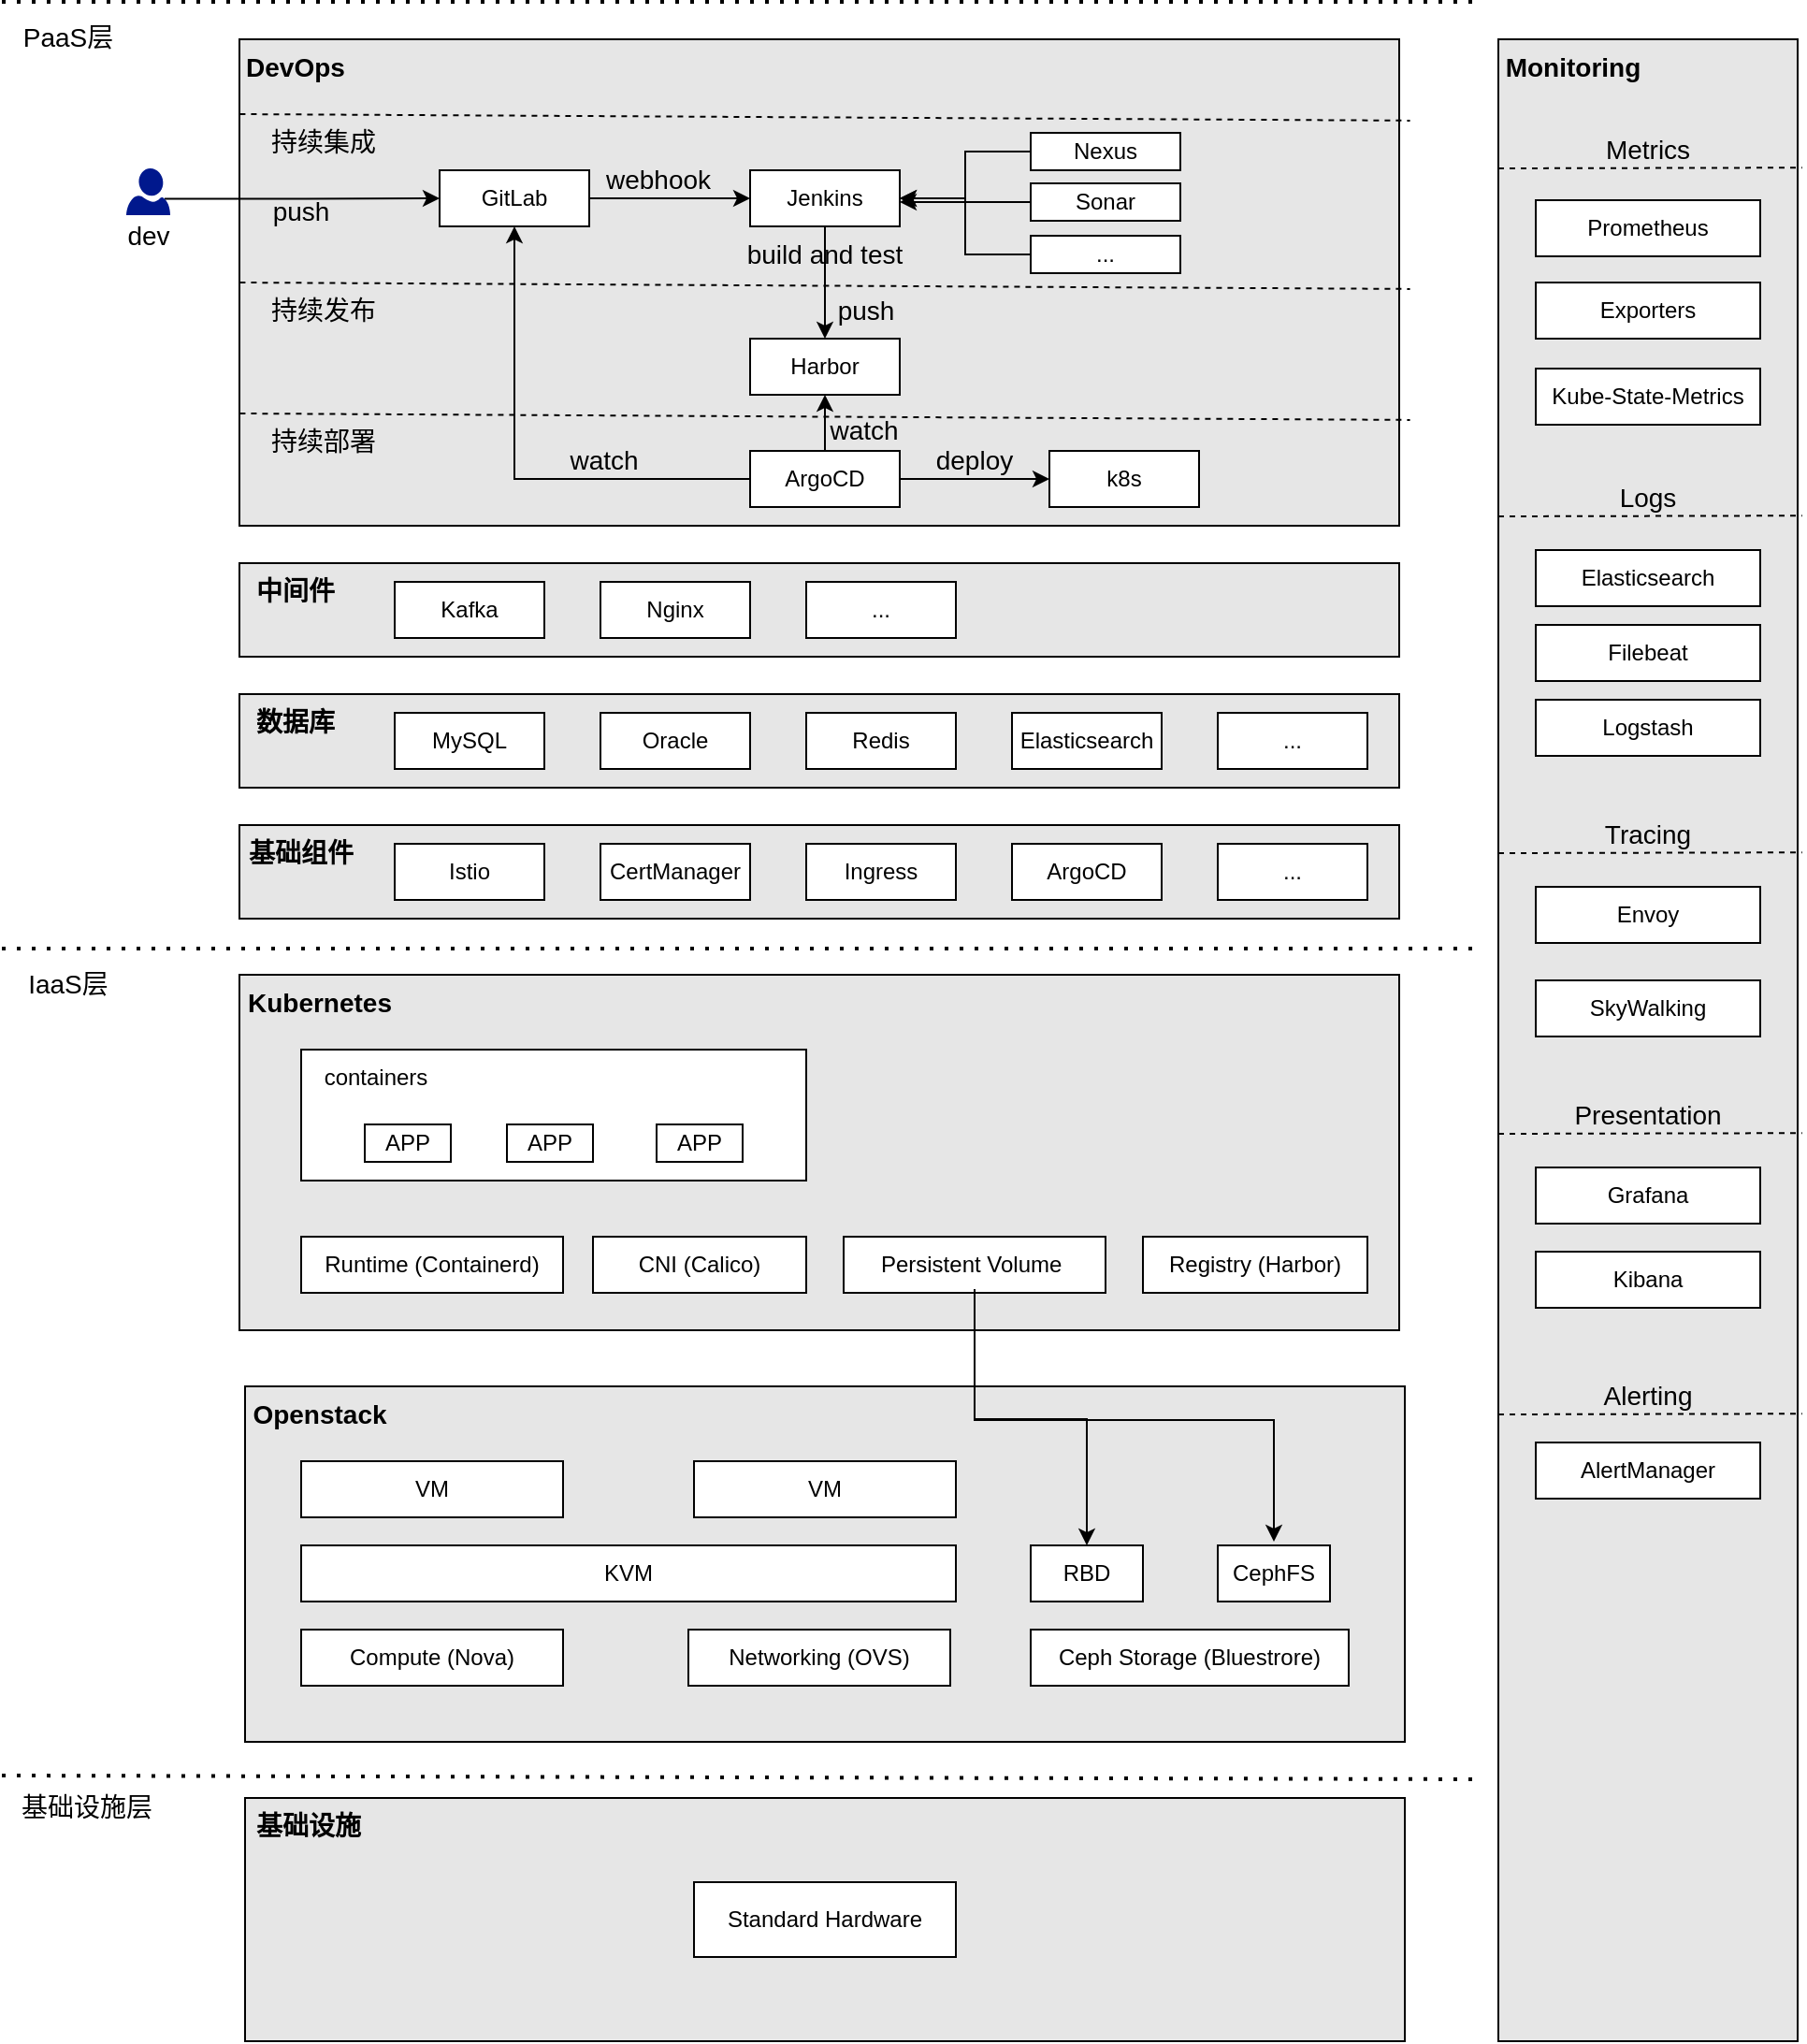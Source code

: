 <mxfile version="20.0.4" type="device"><diagram id="grqTxLV9lohiFQqySqDf" name="Page-1"><mxGraphModel dx="1205" dy="1766" grid="1" gridSize="10" guides="1" tooltips="1" connect="1" arrows="1" fold="1" page="1" pageScale="1" pageWidth="827" pageHeight="1169" math="0" shadow="0"><root><mxCell id="0"/><mxCell id="1" parent="0"/><mxCell id="h-Ls1KzMIH0Hlt-CZ5fn-1" value="" style="rounded=0;whiteSpace=wrap;html=1;fillColor=#E6E6E6;" parent="1" vertex="1"><mxGeometry x="210" y="290" width="620" height="190" as="geometry"/></mxCell><mxCell id="h-Ls1KzMIH0Hlt-CZ5fn-3" value="" style="rounded=0;whiteSpace=wrap;html=1;fillColor=#E6E6E6;" parent="1" vertex="1"><mxGeometry x="210" y="510" width="620" height="130" as="geometry"/></mxCell><mxCell id="h-Ls1KzMIH0Hlt-CZ5fn-4" value="" style="rounded=0;whiteSpace=wrap;html=1;fillColor=#E6E6E6;" parent="1" vertex="1"><mxGeometry x="207" y="70" width="620" height="190" as="geometry"/></mxCell><mxCell id="h-Ls1KzMIH0Hlt-CZ5fn-5" value="Networking (OVS)" style="rounded=0;whiteSpace=wrap;html=1;fillColor=#FFFFFF;" parent="1" vertex="1"><mxGeometry x="447" y="420" width="140" height="30" as="geometry"/></mxCell><mxCell id="h-Ls1KzMIH0Hlt-CZ5fn-6" value="Ceph Storage (Bluestrore)" style="rounded=0;whiteSpace=wrap;html=1;fillColor=#FFFFFF;" parent="1" vertex="1"><mxGeometry x="630" y="420" width="170" height="30" as="geometry"/></mxCell><mxCell id="h-Ls1KzMIH0Hlt-CZ5fn-9" value="Standard Hardware" style="rounded=0;whiteSpace=wrap;html=1;fillColor=#FFFFFF;" parent="1" vertex="1"><mxGeometry x="450" y="555" width="140" height="40" as="geometry"/></mxCell><mxCell id="h-Ls1KzMIH0Hlt-CZ5fn-12" value="Compute (Nova)" style="rounded=0;whiteSpace=wrap;html=1;fillColor=#FFFFFF;" parent="1" vertex="1"><mxGeometry x="240" y="420" width="140" height="30" as="geometry"/></mxCell><mxCell id="h-Ls1KzMIH0Hlt-CZ5fn-13" value="KVM" style="rounded=0;whiteSpace=wrap;html=1;fillColor=#FFFFFF;" parent="1" vertex="1"><mxGeometry x="240" y="375" width="350" height="30" as="geometry"/></mxCell><mxCell id="h-Ls1KzMIH0Hlt-CZ5fn-14" value="VM" style="rounded=0;whiteSpace=wrap;html=1;fillColor=#FFFFFF;" parent="1" vertex="1"><mxGeometry x="240" y="330" width="140" height="30" as="geometry"/></mxCell><mxCell id="h-Ls1KzMIH0Hlt-CZ5fn-15" value="Runtime (Containerd)" style="rounded=0;whiteSpace=wrap;html=1;fillColor=#FFFFFF;" parent="1" vertex="1"><mxGeometry x="240" y="210" width="140" height="30" as="geometry"/></mxCell><mxCell id="h-Ls1KzMIH0Hlt-CZ5fn-16" value="VM" style="rounded=0;whiteSpace=wrap;html=1;fillColor=#FFFFFF;" parent="1" vertex="1"><mxGeometry x="450" y="330" width="140" height="30" as="geometry"/></mxCell><mxCell id="h-Ls1KzMIH0Hlt-CZ5fn-19" value="CNI (Calico)" style="rounded=0;whiteSpace=wrap;html=1;fillColor=#FFFFFF;" parent="1" vertex="1"><mxGeometry x="396" y="210" width="114" height="30" as="geometry"/></mxCell><mxCell id="h-Ls1KzMIH0Hlt-CZ5fn-20" value="" style="rounded=0;whiteSpace=wrap;html=1;fillColor=#FFFFFF;" parent="1" vertex="1"><mxGeometry x="240" y="110" width="270" height="70" as="geometry"/></mxCell><mxCell id="h-Ls1KzMIH0Hlt-CZ5fn-21" value="containers" style="text;html=1;strokeColor=none;fillColor=none;align=center;verticalAlign=middle;whiteSpace=wrap;rounded=0;" parent="1" vertex="1"><mxGeometry x="250" y="110" width="60" height="30" as="geometry"/></mxCell><mxCell id="h-Ls1KzMIH0Hlt-CZ5fn-22" value="APP" style="rounded=0;whiteSpace=wrap;html=1;fillColor=#FFFFFF;" parent="1" vertex="1"><mxGeometry x="274" y="150" width="46" height="20" as="geometry"/></mxCell><mxCell id="h-Ls1KzMIH0Hlt-CZ5fn-23" value="APP" style="rounded=0;whiteSpace=wrap;html=1;fillColor=#FFFFFF;" parent="1" vertex="1"><mxGeometry x="350" y="150" width="46" height="20" as="geometry"/></mxCell><mxCell id="h-Ls1KzMIH0Hlt-CZ5fn-24" value="APP" style="rounded=0;whiteSpace=wrap;html=1;fillColor=#FFFFFF;" parent="1" vertex="1"><mxGeometry x="430" y="150" width="46" height="20" as="geometry"/></mxCell><mxCell id="h-Ls1KzMIH0Hlt-CZ5fn-48" style="edgeStyle=orthogonalEdgeStyle;rounded=0;orthogonalLoop=1;jettySize=auto;html=1;fontSize=14;" parent="1" source="h-Ls1KzMIH0Hlt-CZ5fn-25" target="h-Ls1KzMIH0Hlt-CZ5fn-46" edge="1"><mxGeometry relative="1" as="geometry"/></mxCell><mxCell id="h-Ls1KzMIH0Hlt-CZ5fn-25" value="Persistent Volume&amp;nbsp;" style="rounded=0;whiteSpace=wrap;html=1;fillColor=#FFFFFF;" parent="1" vertex="1"><mxGeometry x="530" y="210" width="140" height="30" as="geometry"/></mxCell><mxCell id="h-Ls1KzMIH0Hlt-CZ5fn-27" value="Registry (Harbor)" style="rounded=0;whiteSpace=wrap;html=1;fillColor=#FFFFFF;" parent="1" vertex="1"><mxGeometry x="690" y="210" width="120" height="30" as="geometry"/></mxCell><mxCell id="h-Ls1KzMIH0Hlt-CZ5fn-29" value="" style="rounded=0;whiteSpace=wrap;html=1;fillColor=#E6E6E6;" parent="1" vertex="1"><mxGeometry x="207" y="-10" width="620" height="50" as="geometry"/></mxCell><mxCell id="h-Ls1KzMIH0Hlt-CZ5fn-30" value="" style="rounded=0;whiteSpace=wrap;html=1;fillColor=#E6E6E6;" parent="1" vertex="1"><mxGeometry x="880" y="-430" width="160" height="1070" as="geometry"/></mxCell><mxCell id="h-Ls1KzMIH0Hlt-CZ5fn-37" value="&lt;b&gt;&lt;font style=&quot;font-size: 14px;&quot;&gt;Openstack&lt;/font&gt;&lt;/b&gt;" style="text;html=1;strokeColor=none;fillColor=none;align=center;verticalAlign=middle;whiteSpace=wrap;rounded=0;" parent="1" vertex="1"><mxGeometry x="220" y="290" width="60" height="30" as="geometry"/></mxCell><mxCell id="h-Ls1KzMIH0Hlt-CZ5fn-38" value="&lt;b&gt;&lt;font style=&quot;font-size: 14px;&quot;&gt;Kubernetes&lt;/font&gt;&lt;/b&gt;" style="text;html=1;strokeColor=none;fillColor=none;align=center;verticalAlign=middle;whiteSpace=wrap;rounded=0;" parent="1" vertex="1"><mxGeometry x="220" y="70" width="60" height="30" as="geometry"/></mxCell><mxCell id="h-Ls1KzMIH0Hlt-CZ5fn-39" value="&lt;span style=&quot;font-size: 14px;&quot;&gt;&lt;b&gt;基础组件&lt;/b&gt;&lt;/span&gt;" style="text;html=1;strokeColor=none;fillColor=none;align=center;verticalAlign=middle;whiteSpace=wrap;rounded=0;" parent="1" vertex="1"><mxGeometry x="210" y="-10" width="60" height="30" as="geometry"/></mxCell><mxCell id="h-Ls1KzMIH0Hlt-CZ5fn-40" value="" style="rounded=0;whiteSpace=wrap;html=1;fillColor=#E6E6E6;" parent="1" vertex="1"><mxGeometry x="207" y="-80" width="620" height="50" as="geometry"/></mxCell><mxCell id="h-Ls1KzMIH0Hlt-CZ5fn-41" value="&lt;span style=&quot;font-size: 14px;&quot;&gt;&lt;b&gt;数据库&lt;/b&gt;&lt;/span&gt;" style="text;html=1;strokeColor=none;fillColor=none;align=center;verticalAlign=middle;whiteSpace=wrap;rounded=0;" parent="1" vertex="1"><mxGeometry x="207" y="-80" width="60" height="30" as="geometry"/></mxCell><mxCell id="h-Ls1KzMIH0Hlt-CZ5fn-42" value="&lt;b&gt;&lt;font style=&quot;font-size: 14px;&quot;&gt;基础设施&lt;/font&gt;&lt;/b&gt;" style="text;html=1;strokeColor=none;fillColor=none;align=center;verticalAlign=middle;whiteSpace=wrap;rounded=0;" parent="1" vertex="1"><mxGeometry x="214" y="510" width="60" height="30" as="geometry"/></mxCell><mxCell id="h-Ls1KzMIH0Hlt-CZ5fn-43" value="" style="rounded=0;whiteSpace=wrap;html=1;fillColor=#E6E6E6;" parent="1" vertex="1"><mxGeometry x="207" y="-150" width="620" height="50" as="geometry"/></mxCell><mxCell id="h-Ls1KzMIH0Hlt-CZ5fn-44" value="&lt;span style=&quot;font-size: 14px;&quot;&gt;&lt;b&gt;中间件&lt;/b&gt;&lt;/span&gt;" style="text;html=1;strokeColor=none;fillColor=none;align=center;verticalAlign=middle;whiteSpace=wrap;rounded=0;" parent="1" vertex="1"><mxGeometry x="207" y="-150" width="60" height="30" as="geometry"/></mxCell><mxCell id="h-Ls1KzMIH0Hlt-CZ5fn-46" value="RBD" style="rounded=0;whiteSpace=wrap;html=1;fillColor=#FFFFFF;" parent="1" vertex="1"><mxGeometry x="630" y="375" width="60" height="30" as="geometry"/></mxCell><mxCell id="h-Ls1KzMIH0Hlt-CZ5fn-47" value="CephFS" style="rounded=0;whiteSpace=wrap;html=1;fillColor=#FFFFFF;" parent="1" vertex="1"><mxGeometry x="730" y="375" width="60" height="30" as="geometry"/></mxCell><mxCell id="h-Ls1KzMIH0Hlt-CZ5fn-51" value="" style="endArrow=classic;html=1;rounded=0;fontSize=14;entryX=0.5;entryY=0;entryDx=0;entryDy=0;" parent="1" edge="1"><mxGeometry width="50" height="50" relative="1" as="geometry"><mxPoint x="600" y="238" as="sourcePoint"/><mxPoint x="760" y="373" as="targetPoint"/><Array as="points"><mxPoint x="600" y="308"/><mxPoint x="760" y="308"/></Array></mxGeometry></mxCell><mxCell id="h-Ls1KzMIH0Hlt-CZ5fn-53" value="&lt;b&gt;&lt;font style=&quot;font-size: 14px;&quot;&gt;Monitoring&lt;/font&gt;&lt;/b&gt;" style="text;html=1;strokeColor=none;fillColor=none;align=center;verticalAlign=middle;whiteSpace=wrap;rounded=0;" parent="1" vertex="1"><mxGeometry x="890" y="-430" width="60" height="30" as="geometry"/></mxCell><mxCell id="h-Ls1KzMIH0Hlt-CZ5fn-54" value="Prometheus" style="rounded=0;whiteSpace=wrap;html=1;fillColor=#FFFFFF;" parent="1" vertex="1"><mxGeometry x="900" y="-344" width="120" height="30" as="geometry"/></mxCell><mxCell id="h-Ls1KzMIH0Hlt-CZ5fn-55" value="Elasticsearch" style="rounded=0;whiteSpace=wrap;html=1;fillColor=#FFFFFF;" parent="1" vertex="1"><mxGeometry x="900" y="-157" width="120" height="30" as="geometry"/></mxCell><mxCell id="h-Ls1KzMIH0Hlt-CZ5fn-56" value="Envoy" style="rounded=0;whiteSpace=wrap;html=1;fillColor=#FFFFFF;" parent="1" vertex="1"><mxGeometry x="900" y="23" width="120" height="30" as="geometry"/></mxCell><mxCell id="h-Ls1KzMIH0Hlt-CZ5fn-57" value="MySQL" style="rounded=0;whiteSpace=wrap;html=1;fillColor=#FFFFFF;" parent="1" vertex="1"><mxGeometry x="290" y="-70" width="80" height="30" as="geometry"/></mxCell><mxCell id="h-Ls1KzMIH0Hlt-CZ5fn-58" value="Oracle" style="rounded=0;whiteSpace=wrap;html=1;fillColor=#FFFFFF;" parent="1" vertex="1"><mxGeometry x="400" y="-70" width="80" height="30" as="geometry"/></mxCell><mxCell id="h-Ls1KzMIH0Hlt-CZ5fn-59" value="Redis" style="rounded=0;whiteSpace=wrap;html=1;fillColor=#FFFFFF;" parent="1" vertex="1"><mxGeometry x="510" y="-70" width="80" height="30" as="geometry"/></mxCell><mxCell id="h-Ls1KzMIH0Hlt-CZ5fn-60" value="Elasticsearch" style="rounded=0;whiteSpace=wrap;html=1;fillColor=#FFFFFF;" parent="1" vertex="1"><mxGeometry x="620" y="-70" width="80" height="30" as="geometry"/></mxCell><mxCell id="h-Ls1KzMIH0Hlt-CZ5fn-61" value="Istio" style="rounded=0;whiteSpace=wrap;html=1;fillColor=#FFFFFF;" parent="1" vertex="1"><mxGeometry x="290" width="80" height="30" as="geometry"/></mxCell><mxCell id="h-Ls1KzMIH0Hlt-CZ5fn-62" value="CertManager" style="rounded=0;whiteSpace=wrap;html=1;fillColor=#FFFFFF;" parent="1" vertex="1"><mxGeometry x="400" width="80" height="30" as="geometry"/></mxCell><mxCell id="h-Ls1KzMIH0Hlt-CZ5fn-63" value="Ingress" style="rounded=0;whiteSpace=wrap;html=1;fillColor=#FFFFFF;" parent="1" vertex="1"><mxGeometry x="510" width="80" height="30" as="geometry"/></mxCell><mxCell id="h-Ls1KzMIH0Hlt-CZ5fn-65" value="ArgoCD" style="rounded=0;whiteSpace=wrap;html=1;fillColor=#FFFFFF;" parent="1" vertex="1"><mxGeometry x="620" width="80" height="30" as="geometry"/></mxCell><mxCell id="h-Ls1KzMIH0Hlt-CZ5fn-66" value="Kafka" style="rounded=0;whiteSpace=wrap;html=1;fillColor=#FFFFFF;" parent="1" vertex="1"><mxGeometry x="290" y="-140" width="80" height="30" as="geometry"/></mxCell><mxCell id="h-Ls1KzMIH0Hlt-CZ5fn-67" value="Nginx" style="rounded=0;whiteSpace=wrap;html=1;fillColor=#FFFFFF;" parent="1" vertex="1"><mxGeometry x="400" y="-140" width="80" height="30" as="geometry"/></mxCell><mxCell id="h-Ls1KzMIH0Hlt-CZ5fn-68" value="..." style="rounded=0;whiteSpace=wrap;html=1;fillColor=#FFFFFF;" parent="1" vertex="1"><mxGeometry x="510" y="-140" width="80" height="30" as="geometry"/></mxCell><mxCell id="h-Ls1KzMIH0Hlt-CZ5fn-69" value="..." style="rounded=0;whiteSpace=wrap;html=1;fillColor=#FFFFFF;" parent="1" vertex="1"><mxGeometry x="730" width="80" height="30" as="geometry"/></mxCell><mxCell id="h-Ls1KzMIH0Hlt-CZ5fn-70" value="" style="endArrow=none;dashed=1;html=1;dashPattern=1 3;strokeWidth=2;rounded=0;fontSize=14;" parent="1" edge="1"><mxGeometry width="50" height="50" relative="1" as="geometry"><mxPoint x="80" y="498" as="sourcePoint"/><mxPoint x="870" y="500" as="targetPoint"/></mxGeometry></mxCell><mxCell id="h-Ls1KzMIH0Hlt-CZ5fn-71" value="" style="endArrow=none;dashed=1;html=1;dashPattern=1 3;strokeWidth=2;rounded=0;fontSize=14;" parent="1" edge="1"><mxGeometry width="50" height="50" relative="1" as="geometry"><mxPoint x="80" y="56" as="sourcePoint"/><mxPoint x="870" y="56" as="targetPoint"/></mxGeometry></mxCell><mxCell id="h-Ls1KzMIH0Hlt-CZ5fn-72" value="基础设施层" style="text;html=1;align=center;verticalAlign=middle;resizable=0;points=[];autosize=1;strokeColor=none;fillColor=none;fontSize=14;" parent="1" vertex="1"><mxGeometry x="80" y="500" width="90" height="30" as="geometry"/></mxCell><mxCell id="h-Ls1KzMIH0Hlt-CZ5fn-73" value="IaaS层" style="text;html=1;align=center;verticalAlign=middle;resizable=0;points=[];autosize=1;strokeColor=none;fillColor=none;fontSize=14;" parent="1" vertex="1"><mxGeometry x="80" y="60" width="70" height="30" as="geometry"/></mxCell><mxCell id="h-Ls1KzMIH0Hlt-CZ5fn-81" value="" style="endArrow=none;dashed=1;html=1;rounded=0;fontSize=14;entryX=1.015;entryY=0.078;entryDx=0;entryDy=0;entryPerimeter=0;" parent="1" edge="1"><mxGeometry width="50" height="50" relative="1" as="geometry"><mxPoint x="880" y="-361" as="sourcePoint"/><mxPoint x="1042.4" y="-361.38" as="targetPoint"/></mxGeometry></mxCell><mxCell id="h-Ls1KzMIH0Hlt-CZ5fn-82" value="Metrics" style="text;html=1;strokeColor=none;fillColor=none;align=center;verticalAlign=middle;whiteSpace=wrap;rounded=0;fontSize=14;" parent="1" vertex="1"><mxGeometry x="930" y="-386" width="60" height="30" as="geometry"/></mxCell><mxCell id="h-Ls1KzMIH0Hlt-CZ5fn-85" value="" style="endArrow=none;dashed=1;html=1;rounded=0;fontSize=14;entryX=1.015;entryY=0.078;entryDx=0;entryDy=0;entryPerimeter=0;" parent="1" edge="1"><mxGeometry width="50" height="50" relative="1" as="geometry"><mxPoint x="880" y="-175" as="sourcePoint"/><mxPoint x="1042.4" y="-175.38" as="targetPoint"/></mxGeometry></mxCell><mxCell id="h-Ls1KzMIH0Hlt-CZ5fn-86" value="Logs" style="text;html=1;strokeColor=none;fillColor=none;align=center;verticalAlign=middle;whiteSpace=wrap;rounded=0;fontSize=14;" parent="1" vertex="1"><mxGeometry x="930" y="-200" width="60" height="30" as="geometry"/></mxCell><mxCell id="h-Ls1KzMIH0Hlt-CZ5fn-87" value="Filebeat" style="rounded=0;whiteSpace=wrap;html=1;fillColor=#FFFFFF;" parent="1" vertex="1"><mxGeometry x="900" y="-117" width="120" height="30" as="geometry"/></mxCell><mxCell id="h-Ls1KzMIH0Hlt-CZ5fn-89" value="Logstash" style="rounded=0;whiteSpace=wrap;html=1;fillColor=#FFFFFF;" parent="1" vertex="1"><mxGeometry x="900" y="-77" width="120" height="30" as="geometry"/></mxCell><mxCell id="h-Ls1KzMIH0Hlt-CZ5fn-90" value="" style="endArrow=none;dashed=1;html=1;rounded=0;fontSize=14;entryX=1.015;entryY=0.078;entryDx=0;entryDy=0;entryPerimeter=0;" parent="1" edge="1"><mxGeometry width="50" height="50" relative="1" as="geometry"><mxPoint x="880" y="5" as="sourcePoint"/><mxPoint x="1042.4" y="4.62" as="targetPoint"/></mxGeometry></mxCell><mxCell id="h-Ls1KzMIH0Hlt-CZ5fn-91" value="Tracing" style="text;html=1;strokeColor=none;fillColor=none;align=center;verticalAlign=middle;whiteSpace=wrap;rounded=0;fontSize=14;" parent="1" vertex="1"><mxGeometry x="930" y="-20" width="60" height="30" as="geometry"/></mxCell><mxCell id="h-Ls1KzMIH0Hlt-CZ5fn-92" value="SkyWalking" style="rounded=0;whiteSpace=wrap;html=1;fillColor=#FFFFFF;" parent="1" vertex="1"><mxGeometry x="900" y="73" width="120" height="30" as="geometry"/></mxCell><mxCell id="h-Ls1KzMIH0Hlt-CZ5fn-97" value="" style="endArrow=none;dashed=1;html=1;rounded=0;fontSize=14;entryX=1.015;entryY=0.078;entryDx=0;entryDy=0;entryPerimeter=0;" parent="1" edge="1"><mxGeometry width="50" height="50" relative="1" as="geometry"><mxPoint x="880" y="155" as="sourcePoint"/><mxPoint x="1042.4" y="154.62" as="targetPoint"/></mxGeometry></mxCell><mxCell id="h-Ls1KzMIH0Hlt-CZ5fn-98" value="Presentation" style="text;html=1;strokeColor=none;fillColor=none;align=center;verticalAlign=middle;whiteSpace=wrap;rounded=0;fontSize=14;" parent="1" vertex="1"><mxGeometry x="930" y="130" width="60" height="30" as="geometry"/></mxCell><mxCell id="h-Ls1KzMIH0Hlt-CZ5fn-99" value="Grafana" style="rounded=0;whiteSpace=wrap;html=1;fillColor=#FFFFFF;" parent="1" vertex="1"><mxGeometry x="900" y="173" width="120" height="30" as="geometry"/></mxCell><mxCell id="h-Ls1KzMIH0Hlt-CZ5fn-100" value="Kibana" style="rounded=0;whiteSpace=wrap;html=1;fillColor=#FFFFFF;" parent="1" vertex="1"><mxGeometry x="900" y="218" width="120" height="30" as="geometry"/></mxCell><mxCell id="h-Ls1KzMIH0Hlt-CZ5fn-101" value="" style="rounded=0;whiteSpace=wrap;html=1;fillColor=#E6E6E6;" parent="1" vertex="1"><mxGeometry x="207" y="-430" width="620" height="260" as="geometry"/></mxCell><mxCell id="h-Ls1KzMIH0Hlt-CZ5fn-122" style="edgeStyle=orthogonalEdgeStyle;rounded=0;orthogonalLoop=1;jettySize=auto;html=1;entryX=0;entryY=0.5;entryDx=0;entryDy=0;fontSize=14;" parent="1" source="h-Ls1KzMIH0Hlt-CZ5fn-103" target="h-Ls1KzMIH0Hlt-CZ5fn-104" edge="1"><mxGeometry relative="1" as="geometry"/></mxCell><mxCell id="h-Ls1KzMIH0Hlt-CZ5fn-103" value="GitLab" style="rounded=0;whiteSpace=wrap;html=1;fillColor=#FFFFFF;" parent="1" vertex="1"><mxGeometry x="314" y="-360" width="80" height="30" as="geometry"/></mxCell><mxCell id="h-Ls1KzMIH0Hlt-CZ5fn-125" style="edgeStyle=orthogonalEdgeStyle;rounded=0;orthogonalLoop=1;jettySize=auto;html=1;fontSize=14;" parent="1" source="h-Ls1KzMIH0Hlt-CZ5fn-104" target="h-Ls1KzMIH0Hlt-CZ5fn-123" edge="1"><mxGeometry relative="1" as="geometry"/></mxCell><mxCell id="h-Ls1KzMIH0Hlt-CZ5fn-104" value="Jenkins" style="rounded=0;whiteSpace=wrap;html=1;fillColor=#FFFFFF;" parent="1" vertex="1"><mxGeometry x="480" y="-360" width="80" height="30" as="geometry"/></mxCell><mxCell id="h-Ls1KzMIH0Hlt-CZ5fn-123" value="Harbor" style="rounded=0;whiteSpace=wrap;html=1;fillColor=#FFFFFF;" parent="1" vertex="1"><mxGeometry x="480" y="-270" width="80" height="30" as="geometry"/></mxCell><mxCell id="h-Ls1KzMIH0Hlt-CZ5fn-129" style="edgeStyle=orthogonalEdgeStyle;rounded=0;orthogonalLoop=1;jettySize=auto;html=1;fontSize=14;" parent="1" source="h-Ls1KzMIH0Hlt-CZ5fn-126" target="h-Ls1KzMIH0Hlt-CZ5fn-128" edge="1"><mxGeometry relative="1" as="geometry"/></mxCell><mxCell id="h-Ls1KzMIH0Hlt-CZ5fn-139" style="edgeStyle=orthogonalEdgeStyle;rounded=0;orthogonalLoop=1;jettySize=auto;html=1;entryX=0.5;entryY=1;entryDx=0;entryDy=0;fontSize=14;" parent="1" source="h-Ls1KzMIH0Hlt-CZ5fn-126" target="h-Ls1KzMIH0Hlt-CZ5fn-103" edge="1"><mxGeometry relative="1" as="geometry"/></mxCell><mxCell id="h-Ls1KzMIH0Hlt-CZ5fn-141" style="edgeStyle=orthogonalEdgeStyle;rounded=0;orthogonalLoop=1;jettySize=auto;html=1;entryX=0.5;entryY=1;entryDx=0;entryDy=0;fontSize=14;" parent="1" source="h-Ls1KzMIH0Hlt-CZ5fn-126" target="h-Ls1KzMIH0Hlt-CZ5fn-123" edge="1"><mxGeometry relative="1" as="geometry"/></mxCell><mxCell id="h-Ls1KzMIH0Hlt-CZ5fn-126" value="ArgoCD" style="rounded=0;whiteSpace=wrap;html=1;fillColor=#FFFFFF;" parent="1" vertex="1"><mxGeometry x="480" y="-210" width="80" height="30" as="geometry"/></mxCell><mxCell id="h-Ls1KzMIH0Hlt-CZ5fn-128" value="k8s" style="rounded=0;whiteSpace=wrap;html=1;fillColor=#FFFFFF;" parent="1" vertex="1"><mxGeometry x="640" y="-210" width="80" height="30" as="geometry"/></mxCell><mxCell id="h-Ls1KzMIH0Hlt-CZ5fn-130" value="build and test" style="text;html=1;strokeColor=none;fillColor=none;align=center;verticalAlign=middle;whiteSpace=wrap;rounded=0;fontSize=14;" parent="1" vertex="1"><mxGeometry x="475" y="-330" width="90" height="30" as="geometry"/></mxCell><mxCell id="h-Ls1KzMIH0Hlt-CZ5fn-131" value="push" style="text;html=1;strokeColor=none;fillColor=none;align=center;verticalAlign=middle;whiteSpace=wrap;rounded=0;fontSize=14;" parent="1" vertex="1"><mxGeometry x="497" y="-300" width="90" height="30" as="geometry"/></mxCell><mxCell id="h-Ls1KzMIH0Hlt-CZ5fn-134" value="持续集成" style="text;html=1;strokeColor=none;fillColor=none;align=center;verticalAlign=middle;whiteSpace=wrap;rounded=0;fontSize=14;" parent="1" vertex="1"><mxGeometry x="207" y="-390" width="90" height="30" as="geometry"/></mxCell><mxCell id="h-Ls1KzMIH0Hlt-CZ5fn-135" value="" style="endArrow=none;dashed=1;html=1;rounded=0;fontSize=14;exitX=-0.003;exitY=0.119;exitDx=0;exitDy=0;exitPerimeter=0;entryX=1.006;entryY=0.134;entryDx=0;entryDy=0;entryPerimeter=0;" parent="1" edge="1"><mxGeometry width="50" height="50" relative="1" as="geometry"><mxPoint x="207.21" y="-300.0" as="sourcePoint"/><mxPoint x="832.79" y="-296.55" as="targetPoint"/></mxGeometry></mxCell><mxCell id="h-Ls1KzMIH0Hlt-CZ5fn-136" value="持续发布" style="text;html=1;strokeColor=none;fillColor=none;align=center;verticalAlign=middle;whiteSpace=wrap;rounded=0;fontSize=14;" parent="1" vertex="1"><mxGeometry x="207" y="-300" width="90" height="30" as="geometry"/></mxCell><mxCell id="h-Ls1KzMIH0Hlt-CZ5fn-137" value="" style="endArrow=none;dashed=1;html=1;rounded=0;fontSize=14;exitX=-0.003;exitY=0.119;exitDx=0;exitDy=0;exitPerimeter=0;entryX=1.006;entryY=0.134;entryDx=0;entryDy=0;entryPerimeter=0;" parent="1" edge="1"><mxGeometry width="50" height="50" relative="1" as="geometry"><mxPoint x="207.21" y="-230" as="sourcePoint"/><mxPoint x="832.79" y="-226.55" as="targetPoint"/></mxGeometry></mxCell><mxCell id="h-Ls1KzMIH0Hlt-CZ5fn-138" value="持续部署" style="text;html=1;strokeColor=none;fillColor=none;align=center;verticalAlign=middle;whiteSpace=wrap;rounded=0;fontSize=14;" parent="1" vertex="1"><mxGeometry x="207" y="-230" width="90" height="30" as="geometry"/></mxCell><mxCell id="h-Ls1KzMIH0Hlt-CZ5fn-140" value="watch" style="text;html=1;strokeColor=none;fillColor=none;align=center;verticalAlign=middle;whiteSpace=wrap;rounded=0;fontSize=14;" parent="1" vertex="1"><mxGeometry x="357" y="-220" width="90" height="30" as="geometry"/></mxCell><mxCell id="h-Ls1KzMIH0Hlt-CZ5fn-142" value="watch" style="text;html=1;strokeColor=none;fillColor=none;align=center;verticalAlign=middle;whiteSpace=wrap;rounded=0;fontSize=14;" parent="1" vertex="1"><mxGeometry x="496" y="-236" width="90" height="30" as="geometry"/></mxCell><mxCell id="h-Ls1KzMIH0Hlt-CZ5fn-143" value="deploy" style="text;html=1;strokeColor=none;fillColor=none;align=center;verticalAlign=middle;whiteSpace=wrap;rounded=0;fontSize=14;" parent="1" vertex="1"><mxGeometry x="555" y="-220" width="90" height="30" as="geometry"/></mxCell><mxCell id="h-Ls1KzMIH0Hlt-CZ5fn-144" value="webhook" style="text;html=1;strokeColor=none;fillColor=none;align=center;verticalAlign=middle;whiteSpace=wrap;rounded=0;fontSize=14;" parent="1" vertex="1"><mxGeometry x="386" y="-370" width="90" height="30" as="geometry"/></mxCell><mxCell id="h-Ls1KzMIH0Hlt-CZ5fn-151" style="edgeStyle=orthogonalEdgeStyle;rounded=0;orthogonalLoop=1;jettySize=auto;html=1;entryX=1;entryY=0.5;entryDx=0;entryDy=0;fontSize=14;" parent="1" source="h-Ls1KzMIH0Hlt-CZ5fn-145" target="h-Ls1KzMIH0Hlt-CZ5fn-104" edge="1"><mxGeometry relative="1" as="geometry"/></mxCell><mxCell id="h-Ls1KzMIH0Hlt-CZ5fn-145" value="Nexus" style="rounded=0;whiteSpace=wrap;html=1;fillColor=#FFFFFF;" parent="1" vertex="1"><mxGeometry x="630" y="-380" width="80" height="20" as="geometry"/></mxCell><mxCell id="h-Ls1KzMIH0Hlt-CZ5fn-152" style="edgeStyle=orthogonalEdgeStyle;rounded=0;orthogonalLoop=1;jettySize=auto;html=1;fontSize=14;" parent="1" source="h-Ls1KzMIH0Hlt-CZ5fn-146" edge="1"><mxGeometry relative="1" as="geometry"><mxPoint x="560" y="-343" as="targetPoint"/></mxGeometry></mxCell><mxCell id="h-Ls1KzMIH0Hlt-CZ5fn-146" value="Sonar" style="rounded=0;whiteSpace=wrap;html=1;fillColor=#FFFFFF;" parent="1" vertex="1"><mxGeometry x="630" y="-353" width="80" height="20" as="geometry"/></mxCell><mxCell id="h-Ls1KzMIH0Hlt-CZ5fn-147" value="" style="endArrow=none;dashed=1;html=1;rounded=0;fontSize=14;exitX=-0.003;exitY=0.119;exitDx=0;exitDy=0;exitPerimeter=0;entryX=1.006;entryY=0.134;entryDx=0;entryDy=0;entryPerimeter=0;" parent="1" edge="1"><mxGeometry width="50" height="50" relative="1" as="geometry"><mxPoint x="207.21" y="-390.0" as="sourcePoint"/><mxPoint x="832.79" y="-386.55" as="targetPoint"/></mxGeometry></mxCell><mxCell id="h-Ls1KzMIH0Hlt-CZ5fn-153" style="edgeStyle=orthogonalEdgeStyle;rounded=0;orthogonalLoop=1;jettySize=auto;html=1;entryX=1;entryY=0.5;entryDx=0;entryDy=0;fontSize=14;" parent="1" source="h-Ls1KzMIH0Hlt-CZ5fn-150" target="h-Ls1KzMIH0Hlt-CZ5fn-104" edge="1"><mxGeometry relative="1" as="geometry"/></mxCell><mxCell id="h-Ls1KzMIH0Hlt-CZ5fn-150" value="..." style="rounded=0;whiteSpace=wrap;html=1;fillColor=#FFFFFF;" parent="1" vertex="1"><mxGeometry x="630" y="-325" width="80" height="20" as="geometry"/></mxCell><mxCell id="h-Ls1KzMIH0Hlt-CZ5fn-154" value="&lt;span style=&quot;font-size: 14px;&quot;&gt;&lt;b&gt;DevOps&lt;/b&gt;&lt;/span&gt;" style="text;html=1;strokeColor=none;fillColor=none;align=center;verticalAlign=middle;whiteSpace=wrap;rounded=0;" parent="1" vertex="1"><mxGeometry x="207" y="-430" width="60" height="30" as="geometry"/></mxCell><mxCell id="h-Ls1KzMIH0Hlt-CZ5fn-156" style="edgeStyle=orthogonalEdgeStyle;rounded=0;orthogonalLoop=1;jettySize=auto;html=1;entryX=0;entryY=0.5;entryDx=0;entryDy=0;fontSize=14;exitX=0.87;exitY=0.65;exitDx=0;exitDy=0;exitPerimeter=0;" parent="1" source="h-Ls1KzMIH0Hlt-CZ5fn-155" target="h-Ls1KzMIH0Hlt-CZ5fn-103" edge="1"><mxGeometry relative="1" as="geometry"/></mxCell><mxCell id="h-Ls1KzMIH0Hlt-CZ5fn-155" value="" style="sketch=0;aspect=fixed;pointerEvents=1;shadow=0;dashed=0;html=1;strokeColor=none;labelPosition=center;verticalLabelPosition=bottom;verticalAlign=top;align=center;fillColor=#00188D;shape=mxgraph.azure.user" parent="1" vertex="1"><mxGeometry x="146.5" y="-361" width="23.5" height="25" as="geometry"/></mxCell><mxCell id="h-Ls1KzMIH0Hlt-CZ5fn-159" value="push" style="text;html=1;strokeColor=none;fillColor=none;align=center;verticalAlign=middle;whiteSpace=wrap;rounded=0;fontSize=14;" parent="1" vertex="1"><mxGeometry x="195" y="-353" width="90" height="30" as="geometry"/></mxCell><mxCell id="h-Ls1KzMIH0Hlt-CZ5fn-160" value="dev" style="text;html=1;align=center;verticalAlign=middle;resizable=0;points=[];autosize=1;strokeColor=none;fillColor=none;fontSize=14;" parent="1" vertex="1"><mxGeometry x="133.25" y="-340" width="50" height="30" as="geometry"/></mxCell><mxCell id="h-Ls1KzMIH0Hlt-CZ5fn-161" value="" style="endArrow=none;dashed=1;html=1;dashPattern=1 3;strokeWidth=2;rounded=0;fontSize=14;" parent="1" edge="1"><mxGeometry width="50" height="50" relative="1" as="geometry"><mxPoint x="80" y="-450" as="sourcePoint"/><mxPoint x="870" y="-450" as="targetPoint"/></mxGeometry></mxCell><mxCell id="h-Ls1KzMIH0Hlt-CZ5fn-162" value="PaaS层" style="text;html=1;align=center;verticalAlign=middle;resizable=0;points=[];autosize=1;strokeColor=none;fillColor=none;fontSize=14;" parent="1" vertex="1"><mxGeometry x="80" y="-446" width="70" height="30" as="geometry"/></mxCell><mxCell id="OxKtT8ArJ8ornB0nfrq7-1" value="..." style="rounded=0;whiteSpace=wrap;html=1;fillColor=#FFFFFF;" vertex="1" parent="1"><mxGeometry x="730" y="-70" width="80" height="30" as="geometry"/></mxCell><mxCell id="OxKtT8ArJ8ornB0nfrq7-2" value="Exporters" style="rounded=0;whiteSpace=wrap;html=1;fillColor=#FFFFFF;" vertex="1" parent="1"><mxGeometry x="900" y="-300" width="120" height="30" as="geometry"/></mxCell><mxCell id="OxKtT8ArJ8ornB0nfrq7-3" value="" style="endArrow=none;dashed=1;html=1;rounded=0;fontSize=14;entryX=1.015;entryY=0.078;entryDx=0;entryDy=0;entryPerimeter=0;" edge="1" parent="1"><mxGeometry width="50" height="50" relative="1" as="geometry"><mxPoint x="880" y="305" as="sourcePoint"/><mxPoint x="1042.4" y="304.62" as="targetPoint"/></mxGeometry></mxCell><mxCell id="OxKtT8ArJ8ornB0nfrq7-4" value="Alerting" style="text;html=1;strokeColor=none;fillColor=none;align=center;verticalAlign=middle;whiteSpace=wrap;rounded=0;fontSize=14;" vertex="1" parent="1"><mxGeometry x="930" y="280" width="60" height="30" as="geometry"/></mxCell><mxCell id="OxKtT8ArJ8ornB0nfrq7-5" value="AlertManager" style="rounded=0;whiteSpace=wrap;html=1;fillColor=#FFFFFF;" vertex="1" parent="1"><mxGeometry x="900" y="320" width="120" height="30" as="geometry"/></mxCell><mxCell id="OxKtT8ArJ8ornB0nfrq7-7" value="Kube-State-Metrics" style="rounded=0;whiteSpace=wrap;html=1;fillColor=#FFFFFF;" vertex="1" parent="1"><mxGeometry x="900" y="-254" width="120" height="30" as="geometry"/></mxCell></root></mxGraphModel></diagram></mxfile>